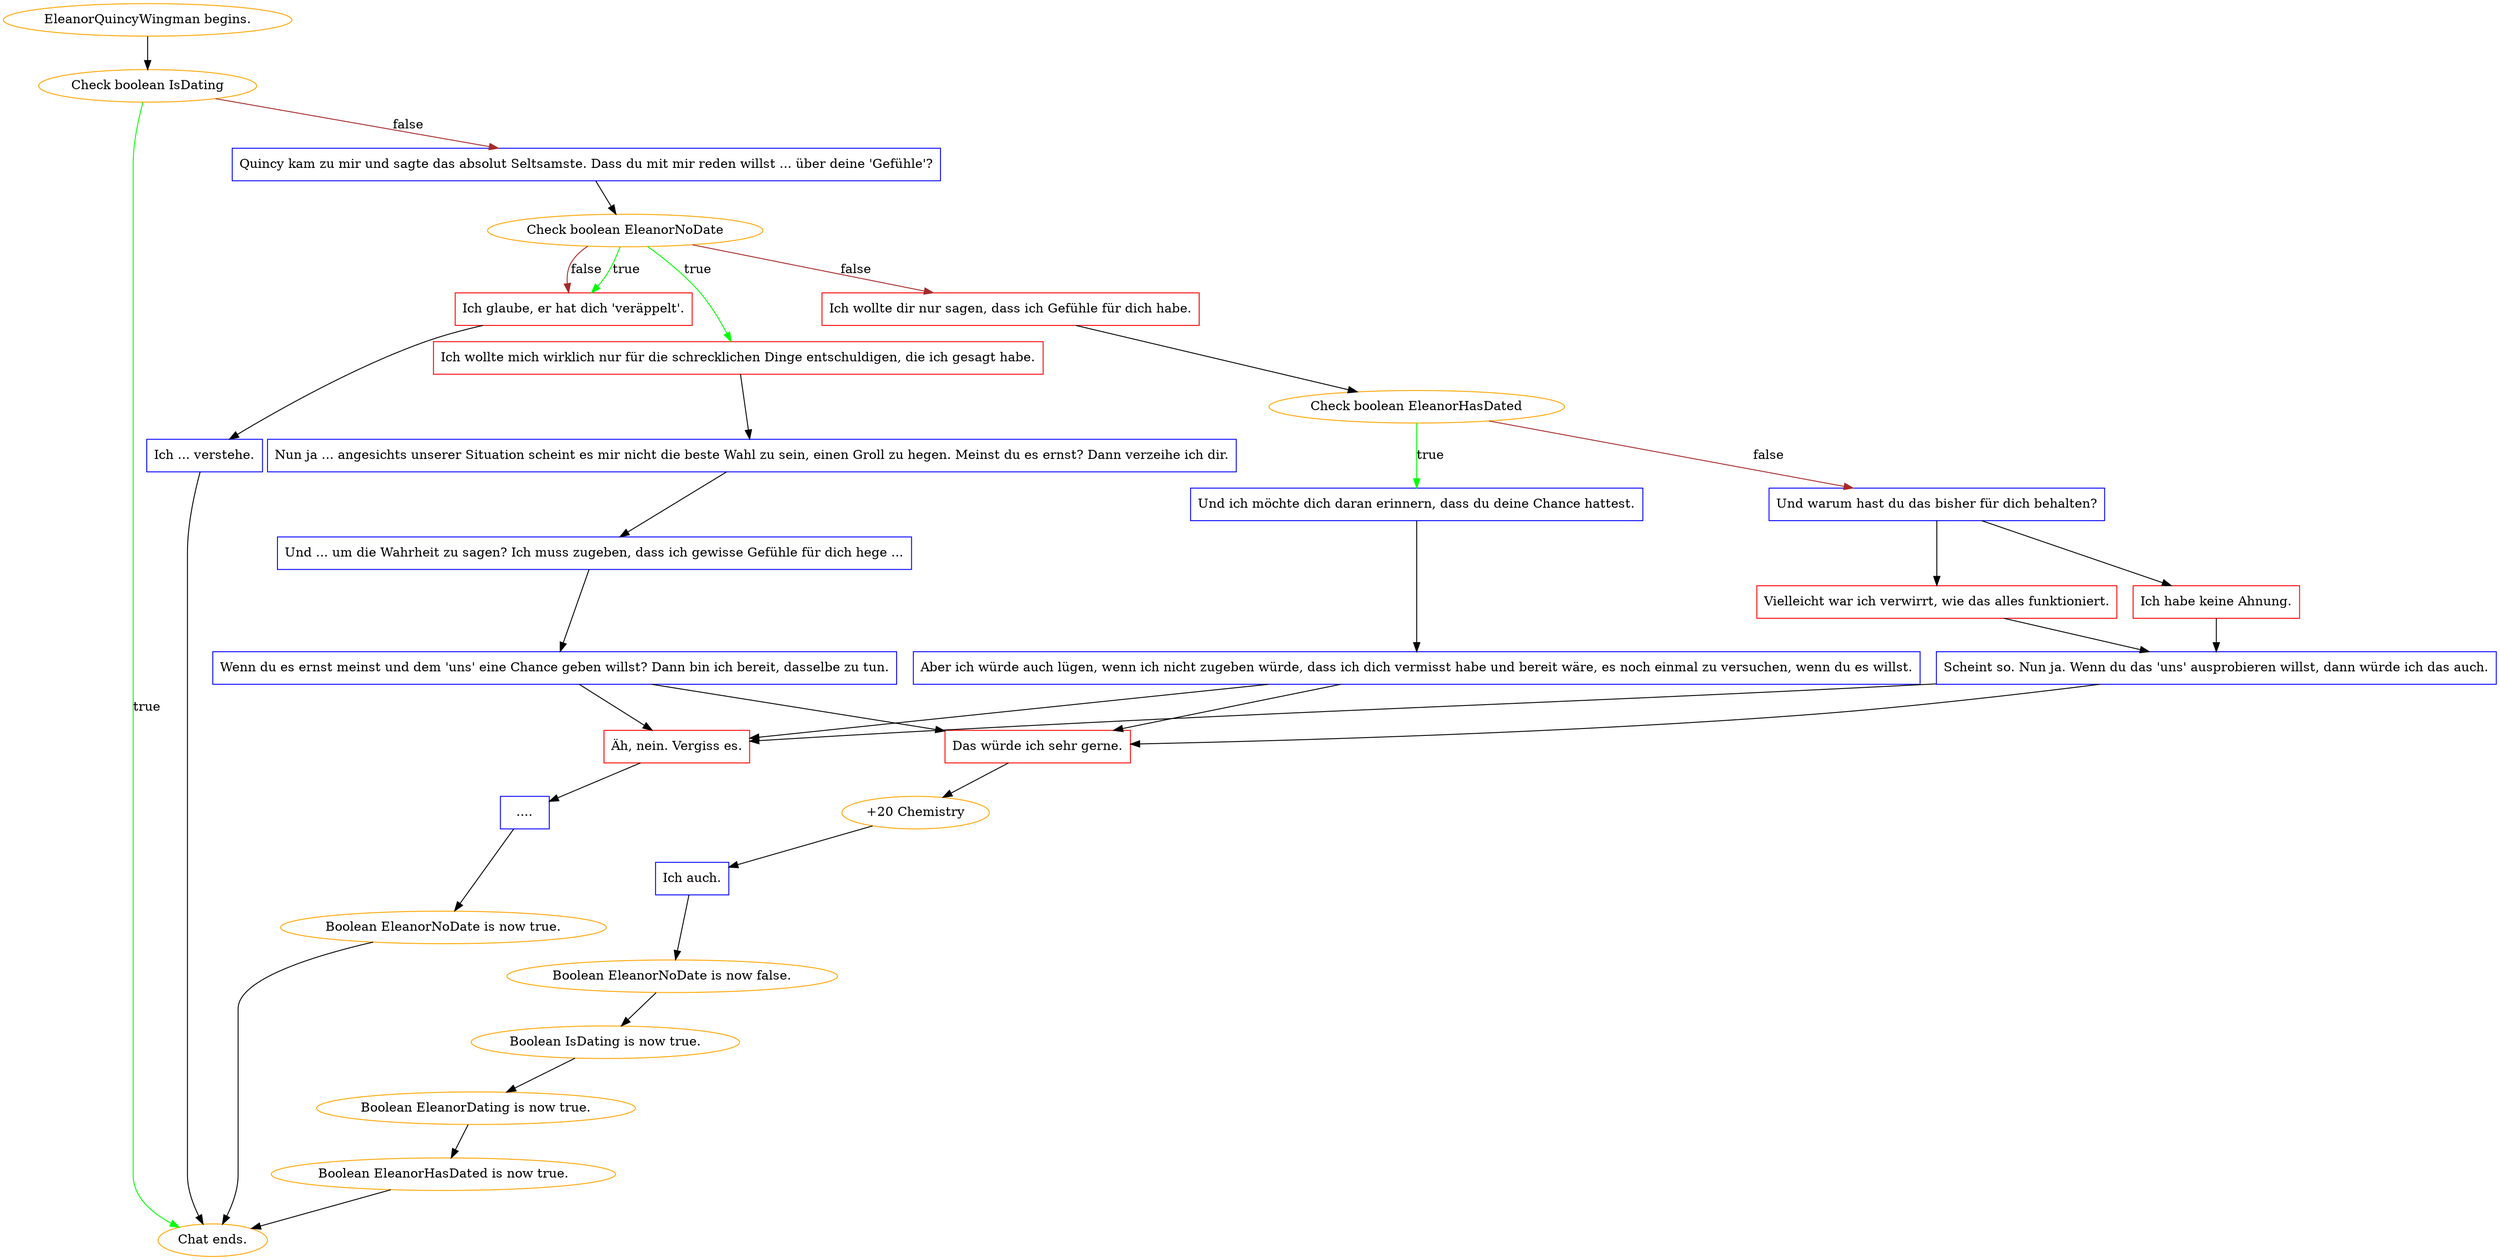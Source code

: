 digraph {
	"EleanorQuincyWingman begins." [color=orange];
		"EleanorQuincyWingman begins." -> j2949801986;
	j2949801986 [label="Check boolean IsDating",color=orange];
		j2949801986 -> "Chat ends." [label=true,color=green];
		j2949801986 -> j355218115 [label=false,color=brown];
	"Chat ends." [color=orange];
	j355218115 [label="Quincy kam zu mir und sagte das absolut Seltsamste. Dass du mit mir reden willst ... über deine 'Gefühle'?",shape=box,color=blue];
		j355218115 -> j806134085;
	j806134085 [label="Check boolean EleanorNoDate",color=orange];
		j806134085 -> j2551372573 [label=true,color=green];
		j806134085 -> j2085180202 [label=true,color=green];
		j806134085 -> j1695138966 [label=false,color=brown];
		j806134085 -> j2085180202 [label=false,color=brown];
	j2551372573 [label="Ich wollte mich wirklich nur für die schrecklichen Dinge entschuldigen, die ich gesagt habe.",shape=box,color=red];
		j2551372573 -> j3727459582;
	j2085180202 [label="Ich glaube, er hat dich 'veräppelt'.",shape=box,color=red];
		j2085180202 -> j2547283509;
	j1695138966 [label="Ich wollte dir nur sagen, dass ich Gefühle für dich habe.",shape=box,color=red];
		j1695138966 -> j1281792529;
	j3727459582 [label="Nun ja ... angesichts unserer Situation scheint es mir nicht die beste Wahl zu sein, einen Groll zu hegen. Meinst du es ernst? Dann verzeihe ich dir.",shape=box,color=blue];
		j3727459582 -> j3204973457;
	j2547283509 [label="Ich ... verstehe.",shape=box,color=blue];
		j2547283509 -> "Chat ends.";
	j1281792529 [label="Check boolean EleanorHasDated",color=orange];
		j1281792529 -> j644966663 [label=true,color=green];
		j1281792529 -> j957935946 [label=false,color=brown];
	j3204973457 [label="Und ... um die Wahrheit zu sagen? Ich muss zugeben, dass ich gewisse Gefühle für dich hege ...",shape=box,color=blue];
		j3204973457 -> j165880682;
	j644966663 [label="Und ich möchte dich daran erinnern, dass du deine Chance hattest.",shape=box,color=blue];
		j644966663 -> j1867547183;
	j957935946 [label="Und warum hast du das bisher für dich behalten?",shape=box,color=blue];
		j957935946 -> j1971267227;
		j957935946 -> j3922615676;
	j165880682 [label="Wenn du es ernst meinst und dem 'uns' eine Chance geben willst? Dann bin ich bereit, dasselbe zu tun.",shape=box,color=blue];
		j165880682 -> j1338674720;
		j165880682 -> j647195558;
	j1867547183 [label="Aber ich würde auch lügen, wenn ich nicht zugeben würde, dass ich dich vermisst habe und bereit wäre, es noch einmal zu versuchen, wenn du es willst.",shape=box,color=blue];
		j1867547183 -> j1338674720;
		j1867547183 -> j647195558;
	j1971267227 [label="Ich habe keine Ahnung.",shape=box,color=red];
		j1971267227 -> j4044762831;
	j3922615676 [label="Vielleicht war ich verwirrt, wie das alles funktioniert.",shape=box,color=red];
		j3922615676 -> j4044762831;
	j1338674720 [label="Das würde ich sehr gerne.",shape=box,color=red];
		j1338674720 -> j2320002461;
	j647195558 [label="Äh, nein. Vergiss es.",shape=box,color=red];
		j647195558 -> j2751722617;
	j4044762831 [label="Scheint so. Nun ja. Wenn du das 'uns' ausprobieren willst, dann würde ich das auch.",shape=box,color=blue];
		j4044762831 -> j1338674720;
		j4044762831 -> j647195558;
	j2320002461 [label="+20 Chemistry",color=orange];
		j2320002461 -> j4066625362;
	j2751722617 [label="....",shape=box,color=blue];
		j2751722617 -> j2728200779;
	j4066625362 [label="Ich auch.",shape=box,color=blue];
		j4066625362 -> j665143278;
	j2728200779 [label="Boolean EleanorNoDate is now true.",color=orange];
		j2728200779 -> "Chat ends.";
	j665143278 [label="Boolean EleanorNoDate is now false.",color=orange];
		j665143278 -> j3088195508;
	j3088195508 [label="Boolean IsDating is now true.",color=orange];
		j3088195508 -> j576266418;
	j576266418 [label="Boolean EleanorDating is now true.",color=orange];
		j576266418 -> j3035403554;
	j3035403554 [label="Boolean EleanorHasDated is now true.",color=orange];
		j3035403554 -> "Chat ends.";
}
